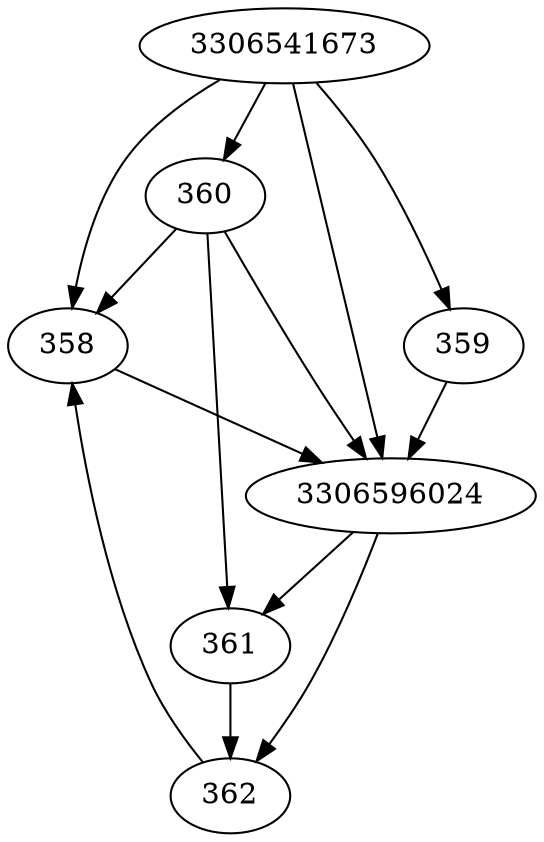 strict digraph  {
358;
359;
360;
3306541673;
361;
362;
3306596024;
358 -> 3306596024;
359 -> 3306596024;
360 -> 3306596024;
360 -> 358;
360 -> 361;
3306541673 -> 3306596024;
3306541673 -> 358;
3306541673 -> 359;
3306541673 -> 360;
361 -> 362;
362 -> 358;
3306596024 -> 361;
3306596024 -> 362;
}
